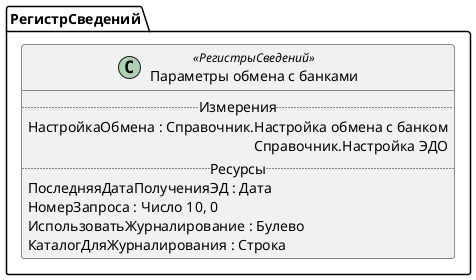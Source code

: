 ﻿@startuml ПараметрыОбменСБанками
'!include templates.wsd
'..\include templates.wsd
class РегистрСведений.ПараметрыОбменСБанками as "Параметры обмена с банками" <<РегистрыСведений>>
{
..Измерения..
НастройкаОбмена : Справочник.Настройка обмена с банком\rСправочник.Настройка ЭДО
..Ресурсы..
ПоследняяДатаПолученияЭД : Дата
НомерЗапроса : Число 10, 0
ИспользоватьЖурналирование : Булево
КаталогДляЖурналирования : Строка
}
@enduml
